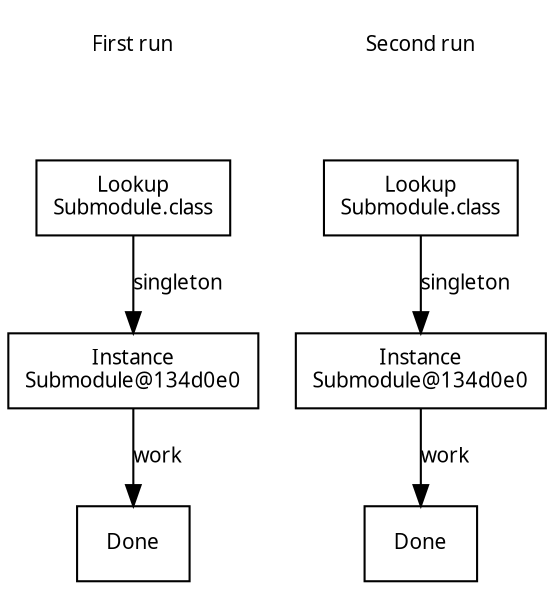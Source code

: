 digraph factory_pattern1 {
	node [shape = rectangle, fontname = "TeXGyrePagella-Regular", fontsize = 10];
	edge [fontname = "TeXGyrePagella-Regular", fontsize = 10];

	run1 [label = "First run", shape = plaintext];
	lookup1 [label = "Lookup\nSubmodule.class"];
	instance1 [label = "Instance\nSubmodule@134d0e0"];
	done1 [label = "Done"];
	run1 -> lookup1 [style = invis];
	lookup1 -> instance1 [label = "singleton"];
	instance1 -> done1 [label = "work"];

	run2 [label = "Second run", shape = plaintext];
	lookup2 [label = "Lookup\nSubmodule.class"];
	instance2 [label = "Instance\nSubmodule@134d0e0"];
	done2 [label = "Done"];
	run2 -> lookup2 [style = invis];
	lookup2 -> instance2 [label = "singleton"];
	instance2 -> done2 [label = "work"];

	
}